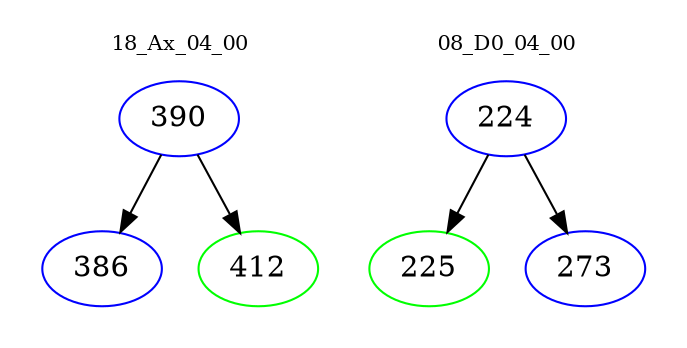 digraph{
subgraph cluster_0 {
color = white
label = "18_Ax_04_00";
fontsize=10;
T0_390 [label="390", color="blue"]
T0_390 -> T0_386 [color="black"]
T0_386 [label="386", color="blue"]
T0_390 -> T0_412 [color="black"]
T0_412 [label="412", color="green"]
}
subgraph cluster_1 {
color = white
label = "08_D0_04_00";
fontsize=10;
T1_224 [label="224", color="blue"]
T1_224 -> T1_225 [color="black"]
T1_225 [label="225", color="green"]
T1_224 -> T1_273 [color="black"]
T1_273 [label="273", color="blue"]
}
}
